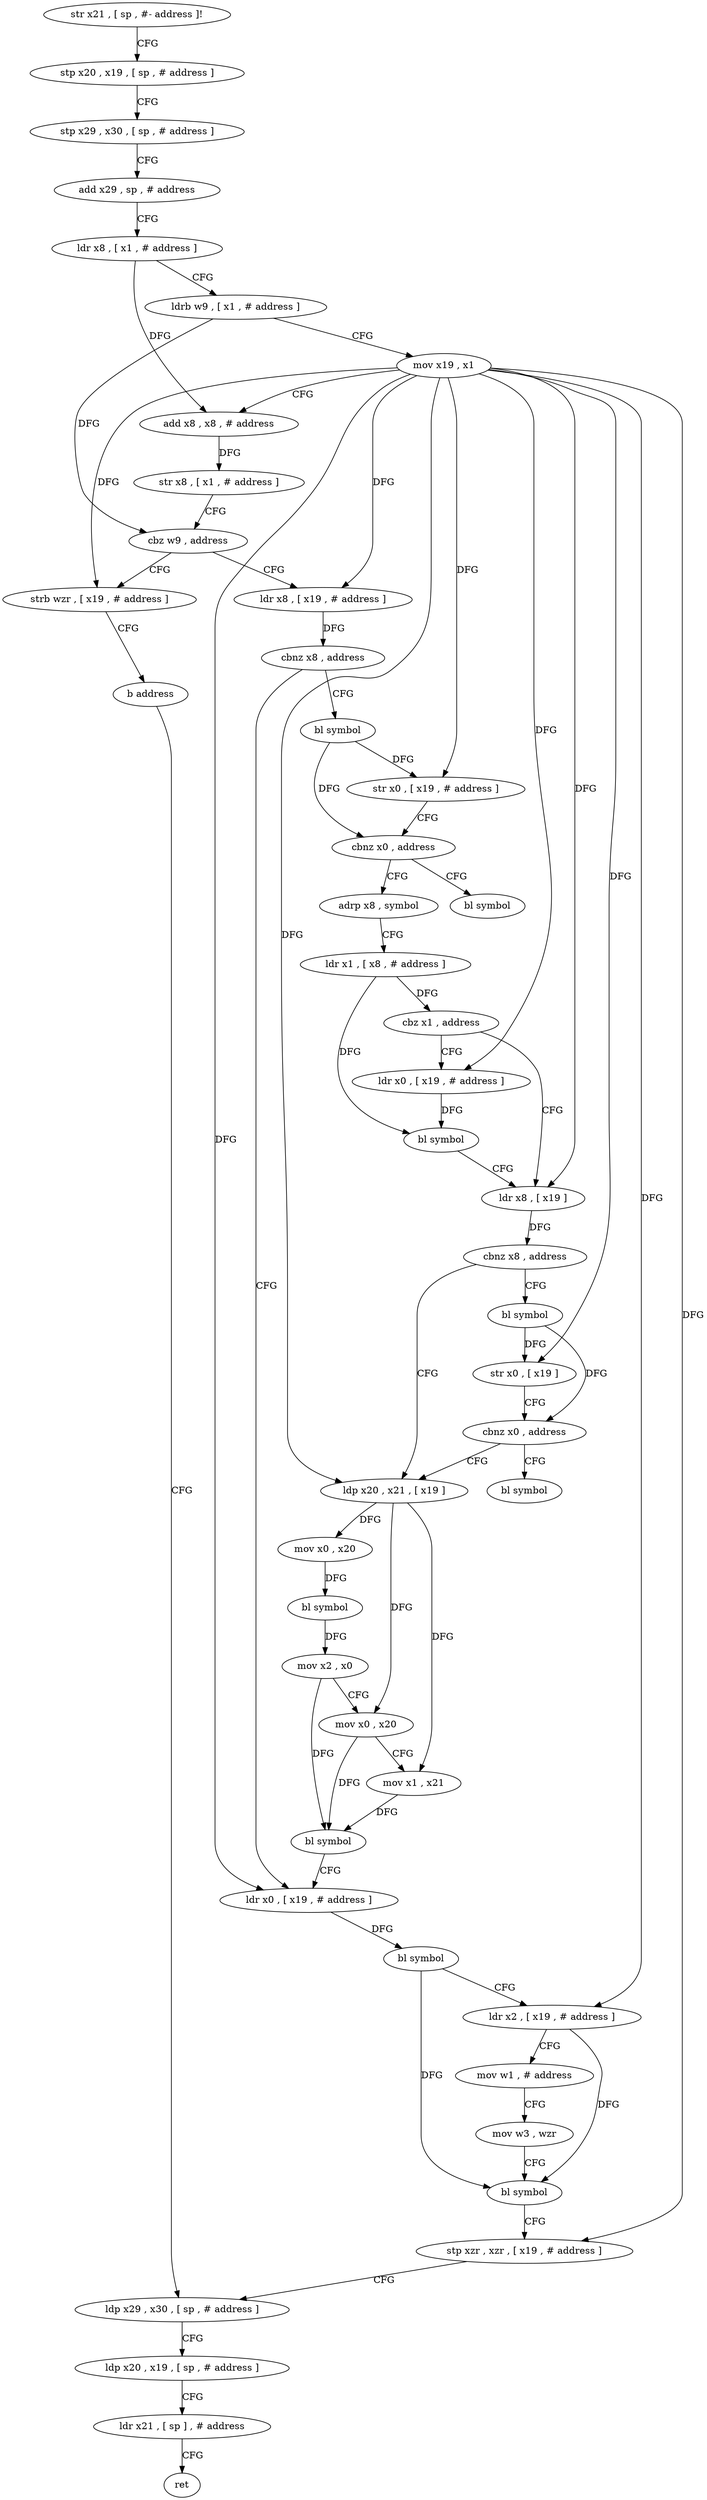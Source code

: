 digraph "func" {
"4217516" [label = "str x21 , [ sp , #- address ]!" ]
"4217520" [label = "stp x20 , x19 , [ sp , # address ]" ]
"4217524" [label = "stp x29 , x30 , [ sp , # address ]" ]
"4217528" [label = "add x29 , sp , # address" ]
"4217532" [label = "ldr x8 , [ x1 , # address ]" ]
"4217536" [label = "ldrb w9 , [ x1 , # address ]" ]
"4217540" [label = "mov x19 , x1" ]
"4217544" [label = "add x8 , x8 , # address" ]
"4217548" [label = "str x8 , [ x1 , # address ]" ]
"4217552" [label = "cbz w9 , address" ]
"4217564" [label = "ldr x8 , [ x19 , # address ]" ]
"4217556" [label = "strb wzr , [ x19 , # address ]" ]
"4217568" [label = "cbnz x8 , address" ]
"4217660" [label = "ldr x0 , [ x19 , # address ]" ]
"4217572" [label = "bl symbol" ]
"4217560" [label = "b address" ]
"4217688" [label = "ldp x29 , x30 , [ sp , # address ]" ]
"4217664" [label = "bl symbol" ]
"4217668" [label = "ldr x2 , [ x19 , # address ]" ]
"4217672" [label = "mov w1 , # address" ]
"4217676" [label = "mov w3 , wzr" ]
"4217680" [label = "bl symbol" ]
"4217684" [label = "stp xzr , xzr , [ x19 , # address ]" ]
"4217576" [label = "str x0 , [ x19 , # address ]" ]
"4217580" [label = "cbnz x0 , address" ]
"4217588" [label = "adrp x8 , symbol" ]
"4217584" [label = "bl symbol" ]
"4217692" [label = "ldp x20 , x19 , [ sp , # address ]" ]
"4217696" [label = "ldr x21 , [ sp ] , # address" ]
"4217700" [label = "ret" ]
"4217592" [label = "ldr x1 , [ x8 , # address ]" ]
"4217596" [label = "cbz x1 , address" ]
"4217608" [label = "ldr x8 , [ x19 ]" ]
"4217600" [label = "ldr x0 , [ x19 , # address ]" ]
"4217612" [label = "cbnz x8 , address" ]
"4217632" [label = "ldp x20 , x21 , [ x19 ]" ]
"4217616" [label = "bl symbol" ]
"4217604" [label = "bl symbol" ]
"4217636" [label = "mov x0 , x20" ]
"4217640" [label = "bl symbol" ]
"4217644" [label = "mov x2 , x0" ]
"4217648" [label = "mov x0 , x20" ]
"4217652" [label = "mov x1 , x21" ]
"4217656" [label = "bl symbol" ]
"4217620" [label = "str x0 , [ x19 ]" ]
"4217624" [label = "cbnz x0 , address" ]
"4217628" [label = "bl symbol" ]
"4217516" -> "4217520" [ label = "CFG" ]
"4217520" -> "4217524" [ label = "CFG" ]
"4217524" -> "4217528" [ label = "CFG" ]
"4217528" -> "4217532" [ label = "CFG" ]
"4217532" -> "4217536" [ label = "CFG" ]
"4217532" -> "4217544" [ label = "DFG" ]
"4217536" -> "4217540" [ label = "CFG" ]
"4217536" -> "4217552" [ label = "DFG" ]
"4217540" -> "4217544" [ label = "CFG" ]
"4217540" -> "4217564" [ label = "DFG" ]
"4217540" -> "4217556" [ label = "DFG" ]
"4217540" -> "4217660" [ label = "DFG" ]
"4217540" -> "4217668" [ label = "DFG" ]
"4217540" -> "4217684" [ label = "DFG" ]
"4217540" -> "4217576" [ label = "DFG" ]
"4217540" -> "4217608" [ label = "DFG" ]
"4217540" -> "4217600" [ label = "DFG" ]
"4217540" -> "4217632" [ label = "DFG" ]
"4217540" -> "4217620" [ label = "DFG" ]
"4217544" -> "4217548" [ label = "DFG" ]
"4217548" -> "4217552" [ label = "CFG" ]
"4217552" -> "4217564" [ label = "CFG" ]
"4217552" -> "4217556" [ label = "CFG" ]
"4217564" -> "4217568" [ label = "DFG" ]
"4217556" -> "4217560" [ label = "CFG" ]
"4217568" -> "4217660" [ label = "CFG" ]
"4217568" -> "4217572" [ label = "CFG" ]
"4217660" -> "4217664" [ label = "DFG" ]
"4217572" -> "4217576" [ label = "DFG" ]
"4217572" -> "4217580" [ label = "DFG" ]
"4217560" -> "4217688" [ label = "CFG" ]
"4217688" -> "4217692" [ label = "CFG" ]
"4217664" -> "4217668" [ label = "CFG" ]
"4217664" -> "4217680" [ label = "DFG" ]
"4217668" -> "4217672" [ label = "CFG" ]
"4217668" -> "4217680" [ label = "DFG" ]
"4217672" -> "4217676" [ label = "CFG" ]
"4217676" -> "4217680" [ label = "CFG" ]
"4217680" -> "4217684" [ label = "CFG" ]
"4217684" -> "4217688" [ label = "CFG" ]
"4217576" -> "4217580" [ label = "CFG" ]
"4217580" -> "4217588" [ label = "CFG" ]
"4217580" -> "4217584" [ label = "CFG" ]
"4217588" -> "4217592" [ label = "CFG" ]
"4217692" -> "4217696" [ label = "CFG" ]
"4217696" -> "4217700" [ label = "CFG" ]
"4217592" -> "4217596" [ label = "DFG" ]
"4217592" -> "4217604" [ label = "DFG" ]
"4217596" -> "4217608" [ label = "CFG" ]
"4217596" -> "4217600" [ label = "CFG" ]
"4217608" -> "4217612" [ label = "DFG" ]
"4217600" -> "4217604" [ label = "DFG" ]
"4217612" -> "4217632" [ label = "CFG" ]
"4217612" -> "4217616" [ label = "CFG" ]
"4217632" -> "4217636" [ label = "DFG" ]
"4217632" -> "4217648" [ label = "DFG" ]
"4217632" -> "4217652" [ label = "DFG" ]
"4217616" -> "4217620" [ label = "DFG" ]
"4217616" -> "4217624" [ label = "DFG" ]
"4217604" -> "4217608" [ label = "CFG" ]
"4217636" -> "4217640" [ label = "DFG" ]
"4217640" -> "4217644" [ label = "DFG" ]
"4217644" -> "4217648" [ label = "CFG" ]
"4217644" -> "4217656" [ label = "DFG" ]
"4217648" -> "4217652" [ label = "CFG" ]
"4217648" -> "4217656" [ label = "DFG" ]
"4217652" -> "4217656" [ label = "DFG" ]
"4217656" -> "4217660" [ label = "CFG" ]
"4217620" -> "4217624" [ label = "CFG" ]
"4217624" -> "4217632" [ label = "CFG" ]
"4217624" -> "4217628" [ label = "CFG" ]
}

